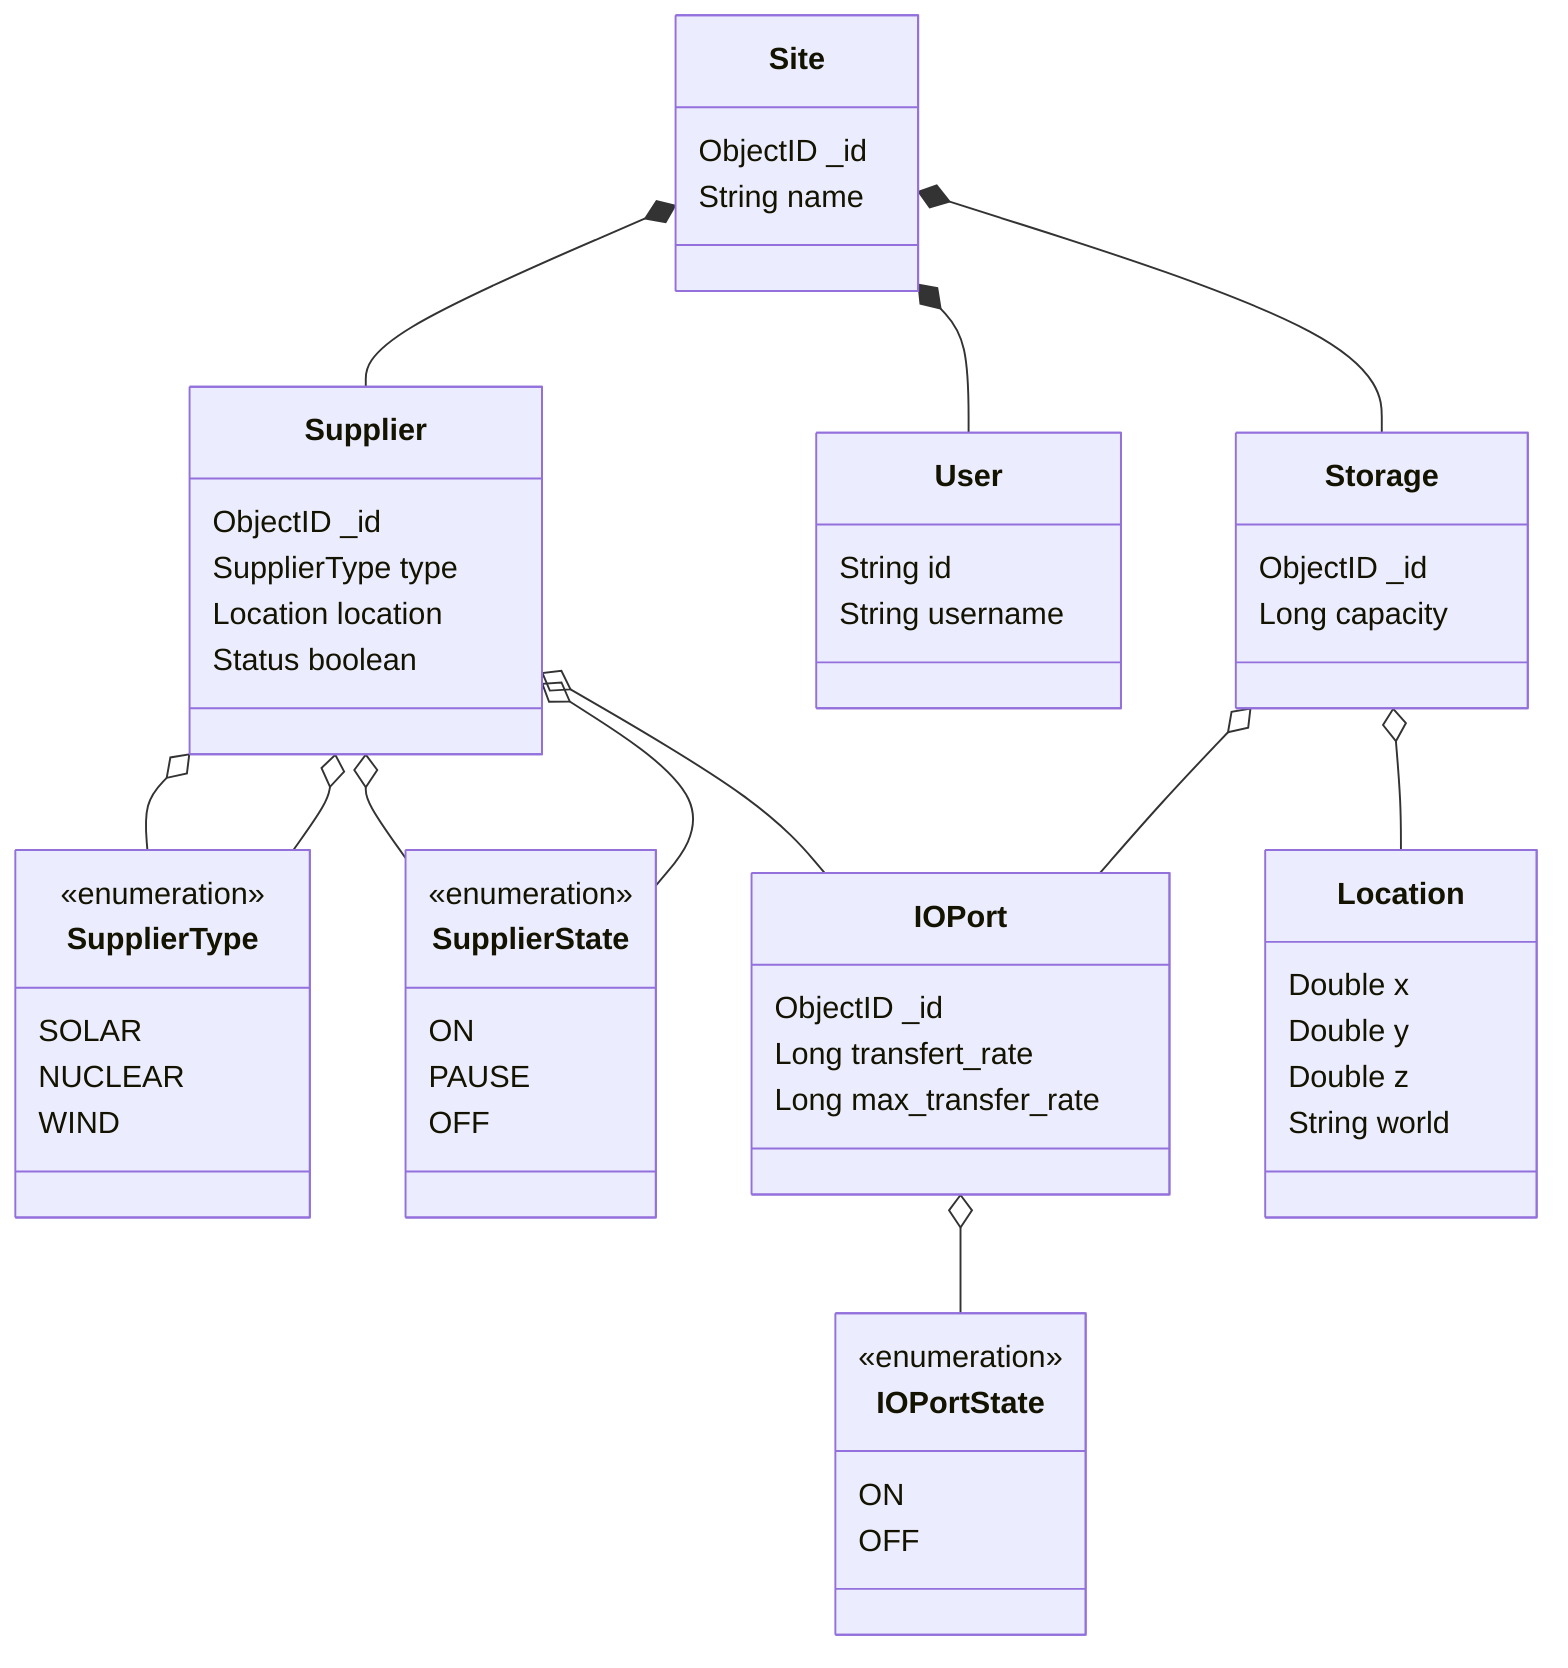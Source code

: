 classDiagram
    Supplier o-- SupplierType
    Supplier o-- SupplierState
    Site *-- User
    Site *-- Storage
    Site *-- Supplier
    Supplier o-- IOPort
    Supplier o-- SupplierState
    Supplier o-- SupplierType
    Storage o-- IOPort
    Storage o-- Location
    IOPort o-- IOPortState
      
    class Supplier {
          ObjectID _id
          SupplierType type
          Location location
          Status boolean
      }
    class User {
            String id
            String username
      }
    class Location {
        Double x
        Double y
        Double z
        String world
    }
    class Site {
        ObjectID _id
        String name
    }
    class SupplierType {
        <<enumeration>>
        SOLAR
        NUCLEAR
        WIND
    }
    class SupplierState {
        <<enumeration>>
        ON
        PAUSE
        OFF
    }
    class IOPortState {
        <<enumeration>>
        ON
        OFF
    }
    class IOPort {
        ObjectID _id
        Long transfert_rate
        Long max_transfer_rate
    }
    class Storage {
        ObjectID _id
        Long capacity
    }